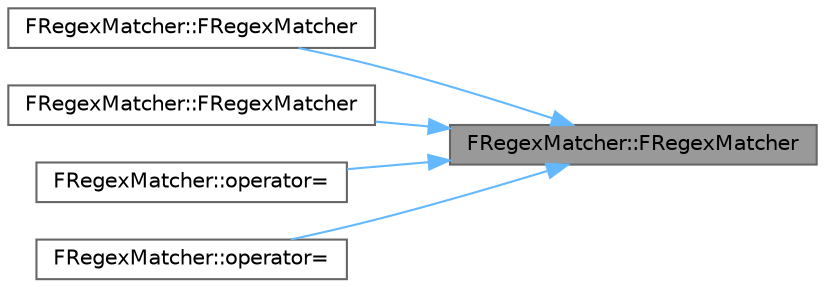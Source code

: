 digraph "FRegexMatcher::FRegexMatcher"
{
 // INTERACTIVE_SVG=YES
 // LATEX_PDF_SIZE
  bgcolor="transparent";
  edge [fontname=Helvetica,fontsize=10,labelfontname=Helvetica,labelfontsize=10];
  node [fontname=Helvetica,fontsize=10,shape=box,height=0.2,width=0.4];
  rankdir="RL";
  Node1 [id="Node000001",label="FRegexMatcher::FRegexMatcher",height=0.2,width=0.4,color="gray40", fillcolor="grey60", style="filled", fontcolor="black",tooltip=" "];
  Node1 -> Node2 [id="edge1_Node000001_Node000002",dir="back",color="steelblue1",style="solid",tooltip=" "];
  Node2 [id="Node000002",label="FRegexMatcher::FRegexMatcher",height=0.2,width=0.4,color="grey40", fillcolor="white", style="filled",URL="$d0/d11/classFRegexMatcher.html#a479a8f48ee03e856bae6d74c8336457d",tooltip=" "];
  Node1 -> Node3 [id="edge2_Node000001_Node000003",dir="back",color="steelblue1",style="solid",tooltip=" "];
  Node3 [id="Node000003",label="FRegexMatcher::FRegexMatcher",height=0.2,width=0.4,color="grey40", fillcolor="white", style="filled",URL="$d0/d11/classFRegexMatcher.html#a771897c949a65820684836d6e4b10230",tooltip=" "];
  Node1 -> Node4 [id="edge3_Node000001_Node000004",dir="back",color="steelblue1",style="solid",tooltip=" "];
  Node4 [id="Node000004",label="FRegexMatcher::operator=",height=0.2,width=0.4,color="grey40", fillcolor="white", style="filled",URL="$d0/d11/classFRegexMatcher.html#aab29ab8f61abafcc3e1d90c184210874",tooltip=" "];
  Node1 -> Node5 [id="edge4_Node000001_Node000005",dir="back",color="steelblue1",style="solid",tooltip=" "];
  Node5 [id="Node000005",label="FRegexMatcher::operator=",height=0.2,width=0.4,color="grey40", fillcolor="white", style="filled",URL="$d0/d11/classFRegexMatcher.html#a4913f14f821e3cb9619f017d87babfdd",tooltip=" "];
}
